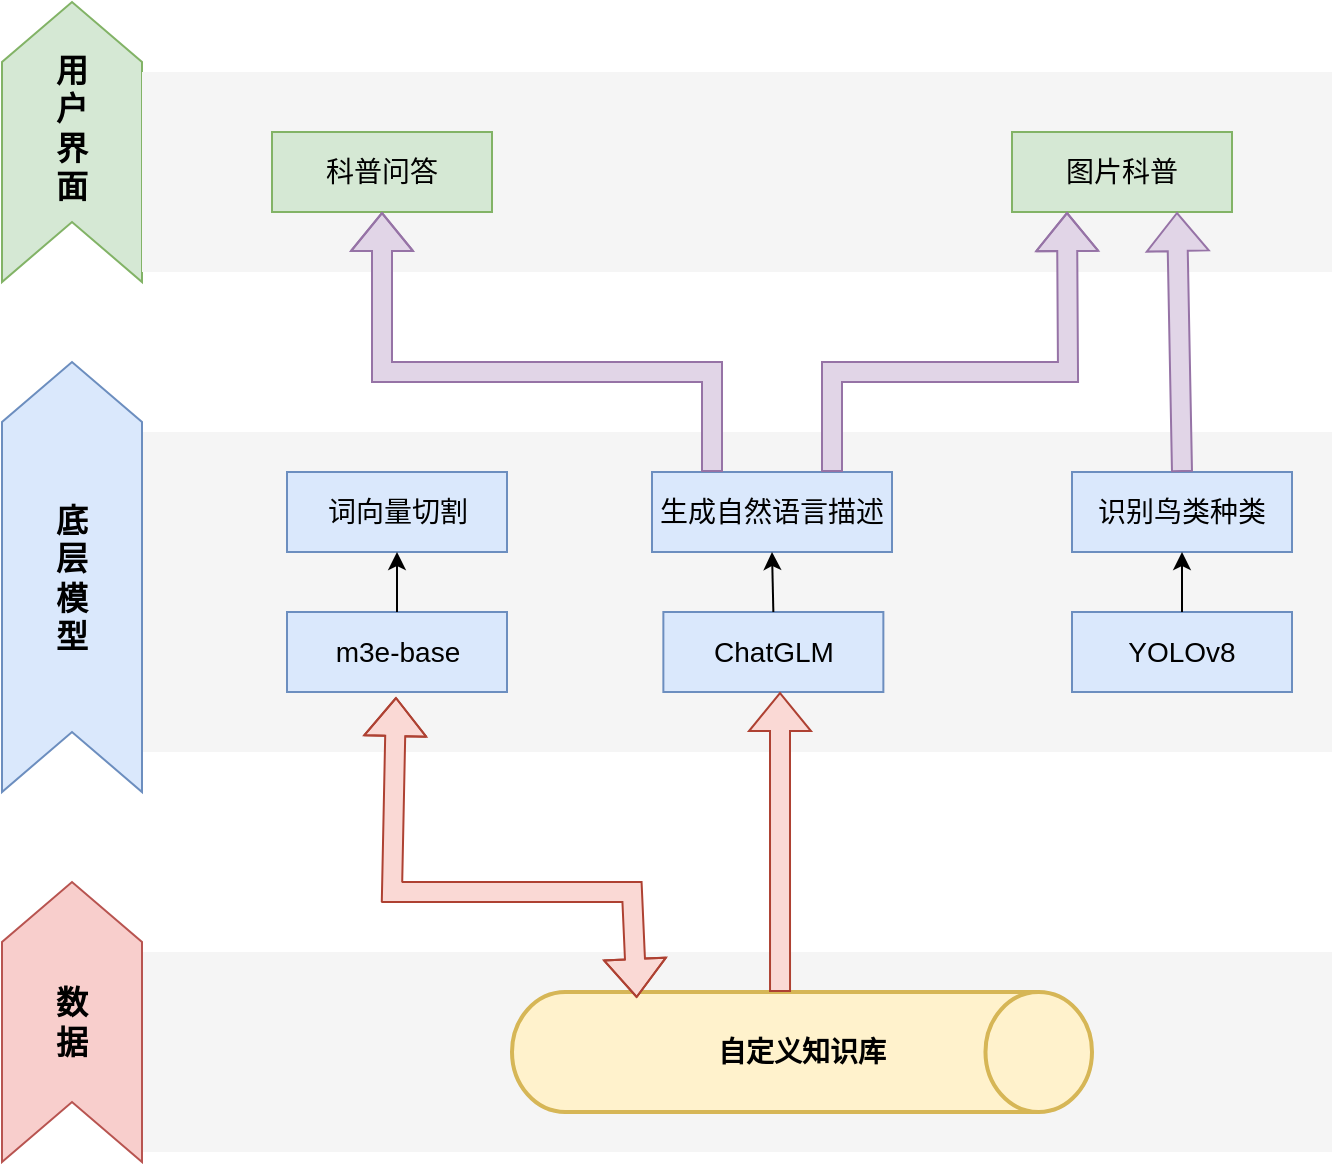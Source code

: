 <mxfile version="22.1.2" type="device">
  <diagram name="第 1 页" id="mZ-lZfOjeQkCChyPb_dM">
    <mxGraphModel dx="1195" dy="697" grid="1" gridSize="10" guides="1" tooltips="1" connect="1" arrows="1" fold="1" page="1" pageScale="1" pageWidth="827" pageHeight="1169" math="0" shadow="0">
      <root>
        <mxCell id="0" />
        <mxCell id="1" parent="0" />
        <mxCell id="i18GAcogBjAxSHXuzTet-23" value="" style="shape=process;whiteSpace=wrap;html=1;backgroundOutline=1;fillColor=#f5f5f5;fontColor=#333333;strokeColor=none;size=0.053;" parent="1" vertex="1">
          <mxGeometry x="95" y="570" width="595" height="100" as="geometry" />
        </mxCell>
        <mxCell id="i18GAcogBjAxSHXuzTet-17" value="" style="shape=process;whiteSpace=wrap;html=1;backgroundOutline=1;fillColor=#f5f5f5;fontColor=#333333;strokeColor=none;size=0.053;" parent="1" vertex="1">
          <mxGeometry x="95" y="310" width="595" height="160" as="geometry" />
        </mxCell>
        <mxCell id="i18GAcogBjAxSHXuzTet-14" value="" style="html=1;shadow=0;dashed=0;align=center;verticalAlign=middle;shape=mxgraph.arrows2.arrow;dy=0;dx=30;notch=30;rotation=-90;fillColor=#dae8fc;strokeColor=#6c8ebf;" parent="1" vertex="1">
          <mxGeometry x="-47.5" y="347.5" width="215" height="70" as="geometry" />
        </mxCell>
        <mxCell id="i18GAcogBjAxSHXuzTet-16" value="&lt;b style=&quot;border-color: var(--border-color);&quot;&gt;&lt;font style=&quot;border-color: var(--border-color); font-size: 16px;&quot;&gt;底&lt;br&gt;层&lt;br&gt;模&lt;br&gt;型&lt;/font&gt;&lt;/b&gt;" style="shape=partialRectangle;whiteSpace=wrap;html=1;top=0;bottom=0;fillColor=#dae8fc;strokeColor=#6c8ebf;" parent="1" vertex="1">
          <mxGeometry x="25" y="355" width="70" height="55" as="geometry" />
        </mxCell>
        <mxCell id="i18GAcogBjAxSHXuzTet-19" value="" style="html=1;shadow=0;dashed=0;align=center;verticalAlign=middle;shape=mxgraph.arrows2.arrow;dy=0;dx=30;notch=30;rotation=-90;fillColor=#d5e8d4;strokeColor=#82b366;" parent="1" vertex="1">
          <mxGeometry x="-10" y="130" width="140" height="70" as="geometry" />
        </mxCell>
        <mxCell id="i18GAcogBjAxSHXuzTet-20" value="&lt;span style=&quot;font-size: 16px;&quot;&gt;&lt;b&gt;用&lt;br&gt;户&lt;br&gt;界&lt;br&gt;面&lt;/b&gt;&lt;/span&gt;" style="shape=partialRectangle;whiteSpace=wrap;html=1;top=0;bottom=0;fillColor=#d5e8d4;strokeColor=#82b366;" parent="1" vertex="1">
          <mxGeometry x="25" y="130" width="70" height="55" as="geometry" />
        </mxCell>
        <mxCell id="i18GAcogBjAxSHXuzTet-21" value="" style="html=1;shadow=0;dashed=0;align=center;verticalAlign=middle;shape=mxgraph.arrows2.arrow;dy=0;dx=30;notch=30;rotation=-90;fillColor=#f8cecc;strokeColor=#b85450;" parent="1" vertex="1">
          <mxGeometry x="-10" y="570" width="140" height="70" as="geometry" />
        </mxCell>
        <mxCell id="i18GAcogBjAxSHXuzTet-22" value="&lt;span style=&quot;font-size: 16px;&quot;&gt;&lt;b&gt;数&lt;br&gt;据&lt;/b&gt;&lt;/span&gt;" style="shape=partialRectangle;whiteSpace=wrap;html=1;top=0;bottom=0;fillColor=#f8cecc;strokeColor=#b85450;" parent="1" vertex="1">
          <mxGeometry x="25" y="577.5" width="70" height="55" as="geometry" />
        </mxCell>
        <mxCell id="f5t4MYEDs_2Nrx9u67aQ-1" value="" style="shape=process;whiteSpace=wrap;html=1;backgroundOutline=1;fillColor=#f5f5f5;fontColor=#333333;strokeColor=none;size=0.053;" vertex="1" parent="1">
          <mxGeometry x="95" y="130" width="595" height="100" as="geometry" />
        </mxCell>
        <mxCell id="f5t4MYEDs_2Nrx9u67aQ-2" value="&lt;b&gt;&lt;font style=&quot;font-size: 14px;&quot;&gt;自定义知识库&lt;/font&gt;&lt;/b&gt;" style="strokeWidth=2;html=1;shape=mxgraph.flowchart.direct_data;whiteSpace=wrap;fontStyle=0;fillColor=#fff2cc;strokeColor=#d6b656;" vertex="1" parent="1">
          <mxGeometry x="280" y="590" width="290" height="60" as="geometry" />
        </mxCell>
        <mxCell id="f5t4MYEDs_2Nrx9u67aQ-3" value="&lt;font style=&quot;font-size: 14px;&quot;&gt;科普问答&lt;/font&gt;" style="rounded=0;whiteSpace=wrap;html=1;fillColor=#d5e8d4;strokeColor=#82b366;" vertex="1" parent="1">
          <mxGeometry x="160" y="160" width="110" height="40" as="geometry" />
        </mxCell>
        <mxCell id="f5t4MYEDs_2Nrx9u67aQ-4" value="&lt;font style=&quot;font-size: 14px;&quot;&gt;图片科普&lt;/font&gt;" style="rounded=0;whiteSpace=wrap;html=1;fillColor=#d5e8d4;strokeColor=#82b366;" vertex="1" parent="1">
          <mxGeometry x="530" y="160" width="110" height="40" as="geometry" />
        </mxCell>
        <mxCell id="f5t4MYEDs_2Nrx9u67aQ-5" value="&lt;span style=&quot;font-size: 14px;&quot;&gt;m3e-base&lt;/span&gt;" style="rounded=0;whiteSpace=wrap;html=1;fillColor=#dae8fc;strokeColor=#6c8ebf;" vertex="1" parent="1">
          <mxGeometry x="167.5" y="400" width="110" height="40" as="geometry" />
        </mxCell>
        <mxCell id="f5t4MYEDs_2Nrx9u67aQ-6" value="&lt;span style=&quot;font-size: 14px;&quot;&gt;ChatGLM&lt;/span&gt;" style="rounded=0;whiteSpace=wrap;html=1;fillColor=#dae8fc;strokeColor=#6c8ebf;" vertex="1" parent="1">
          <mxGeometry x="355.68" y="400" width="110" height="40" as="geometry" />
        </mxCell>
        <mxCell id="f5t4MYEDs_2Nrx9u67aQ-7" value="&lt;span style=&quot;font-size: 14px;&quot;&gt;YOLOv8&lt;/span&gt;" style="rounded=0;whiteSpace=wrap;html=1;fillColor=#dae8fc;strokeColor=#6c8ebf;" vertex="1" parent="1">
          <mxGeometry x="560" y="400" width="110" height="40" as="geometry" />
        </mxCell>
        <mxCell id="f5t4MYEDs_2Nrx9u67aQ-8" value="&lt;span style=&quot;font-size: 14px;&quot;&gt;词向量切割&lt;/span&gt;" style="rounded=0;whiteSpace=wrap;html=1;fillColor=#dae8fc;strokeColor=#6c8ebf;" vertex="1" parent="1">
          <mxGeometry x="167.5" y="330" width="110" height="40" as="geometry" />
        </mxCell>
        <mxCell id="f5t4MYEDs_2Nrx9u67aQ-9" value="&lt;span style=&quot;font-size: 14px;&quot;&gt;生成自然语言描述&lt;/span&gt;" style="rounded=0;whiteSpace=wrap;html=1;fillColor=#dae8fc;strokeColor=#6c8ebf;" vertex="1" parent="1">
          <mxGeometry x="350" y="330" width="120" height="40" as="geometry" />
        </mxCell>
        <mxCell id="f5t4MYEDs_2Nrx9u67aQ-10" value="&lt;span style=&quot;font-size: 14px;&quot;&gt;识别鸟类种类&lt;/span&gt;" style="rounded=0;whiteSpace=wrap;html=1;fillColor=#dae8fc;strokeColor=#6c8ebf;" vertex="1" parent="1">
          <mxGeometry x="560" y="330" width="110" height="40" as="geometry" />
        </mxCell>
        <mxCell id="f5t4MYEDs_2Nrx9u67aQ-11" value="" style="shape=flexArrow;endArrow=classic;startArrow=classic;html=1;rounded=0;exitX=0.215;exitY=0.05;exitDx=0;exitDy=0;exitPerimeter=0;fillColor=#fad9d5;strokeColor=#ae4132;" edge="1" parent="1" source="f5t4MYEDs_2Nrx9u67aQ-2">
          <mxGeometry width="100" height="100" relative="1" as="geometry">
            <mxPoint x="400" y="540" as="sourcePoint" />
            <mxPoint x="221.999" y="442.5" as="targetPoint" />
            <Array as="points">
              <mxPoint x="340" y="540" />
              <mxPoint x="220" y="540" />
            </Array>
          </mxGeometry>
        </mxCell>
        <mxCell id="f5t4MYEDs_2Nrx9u67aQ-12" value="" style="shape=flexArrow;endArrow=classic;html=1;rounded=0;exitX=0.415;exitY=0;exitDx=0;exitDy=0;exitPerimeter=0;fillColor=#fad9d5;strokeColor=#ae4132;" edge="1" parent="1">
          <mxGeometry width="50" height="50" relative="1" as="geometry">
            <mxPoint x="414.019" y="590" as="sourcePoint" />
            <mxPoint x="414" y="440" as="targetPoint" />
          </mxGeometry>
        </mxCell>
        <mxCell id="f5t4MYEDs_2Nrx9u67aQ-13" value="" style="endArrow=classic;html=1;rounded=0;exitX=0.5;exitY=0;exitDx=0;exitDy=0;entryX=0.5;entryY=1;entryDx=0;entryDy=0;" edge="1" parent="1" source="f5t4MYEDs_2Nrx9u67aQ-5" target="f5t4MYEDs_2Nrx9u67aQ-8">
          <mxGeometry width="50" height="50" relative="1" as="geometry">
            <mxPoint x="170" y="420" as="sourcePoint" />
            <mxPoint x="220" y="370" as="targetPoint" />
          </mxGeometry>
        </mxCell>
        <mxCell id="f5t4MYEDs_2Nrx9u67aQ-15" value="" style="endArrow=classic;html=1;rounded=0;entryX=0.5;entryY=1;entryDx=0;entryDy=0;exitX=0.5;exitY=0;exitDx=0;exitDy=0;" edge="1" parent="1" source="f5t4MYEDs_2Nrx9u67aQ-6" target="f5t4MYEDs_2Nrx9u67aQ-9">
          <mxGeometry width="50" height="50" relative="1" as="geometry">
            <mxPoint x="370" y="430" as="sourcePoint" />
            <mxPoint x="420" y="380" as="targetPoint" />
          </mxGeometry>
        </mxCell>
        <mxCell id="f5t4MYEDs_2Nrx9u67aQ-16" value="" style="endArrow=classic;html=1;rounded=0;entryX=0.5;entryY=1;entryDx=0;entryDy=0;exitX=0.5;exitY=0;exitDx=0;exitDy=0;" edge="1" parent="1" source="f5t4MYEDs_2Nrx9u67aQ-7" target="f5t4MYEDs_2Nrx9u67aQ-10">
          <mxGeometry width="50" height="50" relative="1" as="geometry">
            <mxPoint x="770" y="420" as="sourcePoint" />
            <mxPoint x="820" y="370" as="targetPoint" />
          </mxGeometry>
        </mxCell>
        <mxCell id="f5t4MYEDs_2Nrx9u67aQ-17" value="" style="shape=flexArrow;endArrow=classic;html=1;rounded=0;entryX=0.5;entryY=1;entryDx=0;entryDy=0;exitX=0.25;exitY=0;exitDx=0;exitDy=0;fillColor=#e1d5e7;strokeColor=#9673a6;" edge="1" parent="1" source="f5t4MYEDs_2Nrx9u67aQ-9" target="f5t4MYEDs_2Nrx9u67aQ-3">
          <mxGeometry width="50" height="50" relative="1" as="geometry">
            <mxPoint x="180" y="300" as="sourcePoint" />
            <mxPoint x="230" y="250" as="targetPoint" />
            <Array as="points">
              <mxPoint x="380" y="280" />
              <mxPoint x="215" y="280" />
            </Array>
          </mxGeometry>
        </mxCell>
        <mxCell id="f5t4MYEDs_2Nrx9u67aQ-18" value="" style="shape=flexArrow;endArrow=classic;html=1;rounded=0;exitX=0.75;exitY=0;exitDx=0;exitDy=0;entryX=0.25;entryY=1;entryDx=0;entryDy=0;fillColor=#e1d5e7;strokeColor=#9673a6;" edge="1" parent="1" source="f5t4MYEDs_2Nrx9u67aQ-9" target="f5t4MYEDs_2Nrx9u67aQ-4">
          <mxGeometry width="50" height="50" relative="1" as="geometry">
            <mxPoint x="420" y="290" as="sourcePoint" />
            <mxPoint x="470" y="240" as="targetPoint" />
            <Array as="points">
              <mxPoint x="440" y="280" />
              <mxPoint x="558" y="280" />
            </Array>
          </mxGeometry>
        </mxCell>
        <mxCell id="f5t4MYEDs_2Nrx9u67aQ-19" value="" style="shape=flexArrow;endArrow=classic;html=1;rounded=0;entryX=0.75;entryY=1;entryDx=0;entryDy=0;exitX=0.5;exitY=0;exitDx=0;exitDy=0;fillColor=#e1d5e7;strokeColor=#9673a6;" edge="1" parent="1" source="f5t4MYEDs_2Nrx9u67aQ-10" target="f5t4MYEDs_2Nrx9u67aQ-4">
          <mxGeometry width="50" height="50" relative="1" as="geometry">
            <mxPoint x="580" y="300" as="sourcePoint" />
            <mxPoint x="630" y="250" as="targetPoint" />
          </mxGeometry>
        </mxCell>
      </root>
    </mxGraphModel>
  </diagram>
</mxfile>
